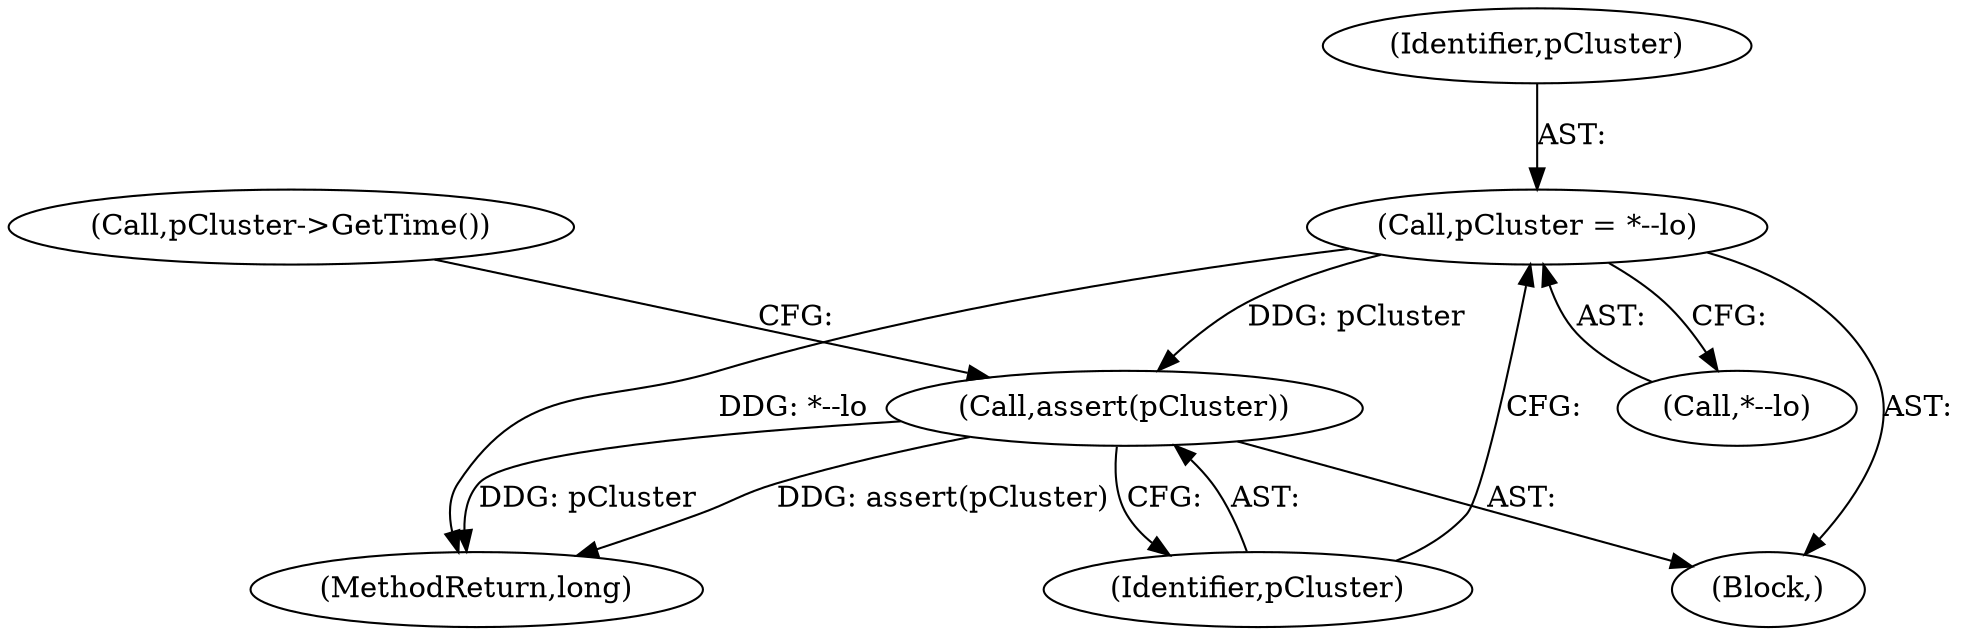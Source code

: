 digraph "0_Android_04839626ed859623901ebd3a5fd483982186b59d_197@pointer" {
"1000256" [label="(Call,pCluster = *--lo)"];
"1000261" [label="(Call,assert(pCluster))"];
"1000255" [label="(Block,)"];
"1000257" [label="(Identifier,pCluster)"];
"1000285" [label="(MethodReturn,long)"];
"1000262" [label="(Identifier,pCluster)"];
"1000258" [label="(Call,*--lo)"];
"1000261" [label="(Call,assert(pCluster))"];
"1000265" [label="(Call,pCluster->GetTime())"];
"1000256" [label="(Call,pCluster = *--lo)"];
"1000256" -> "1000255"  [label="AST: "];
"1000256" -> "1000258"  [label="CFG: "];
"1000257" -> "1000256"  [label="AST: "];
"1000258" -> "1000256"  [label="AST: "];
"1000262" -> "1000256"  [label="CFG: "];
"1000256" -> "1000285"  [label="DDG: *--lo"];
"1000256" -> "1000261"  [label="DDG: pCluster"];
"1000261" -> "1000255"  [label="AST: "];
"1000261" -> "1000262"  [label="CFG: "];
"1000262" -> "1000261"  [label="AST: "];
"1000265" -> "1000261"  [label="CFG: "];
"1000261" -> "1000285"  [label="DDG: pCluster"];
"1000261" -> "1000285"  [label="DDG: assert(pCluster)"];
}
